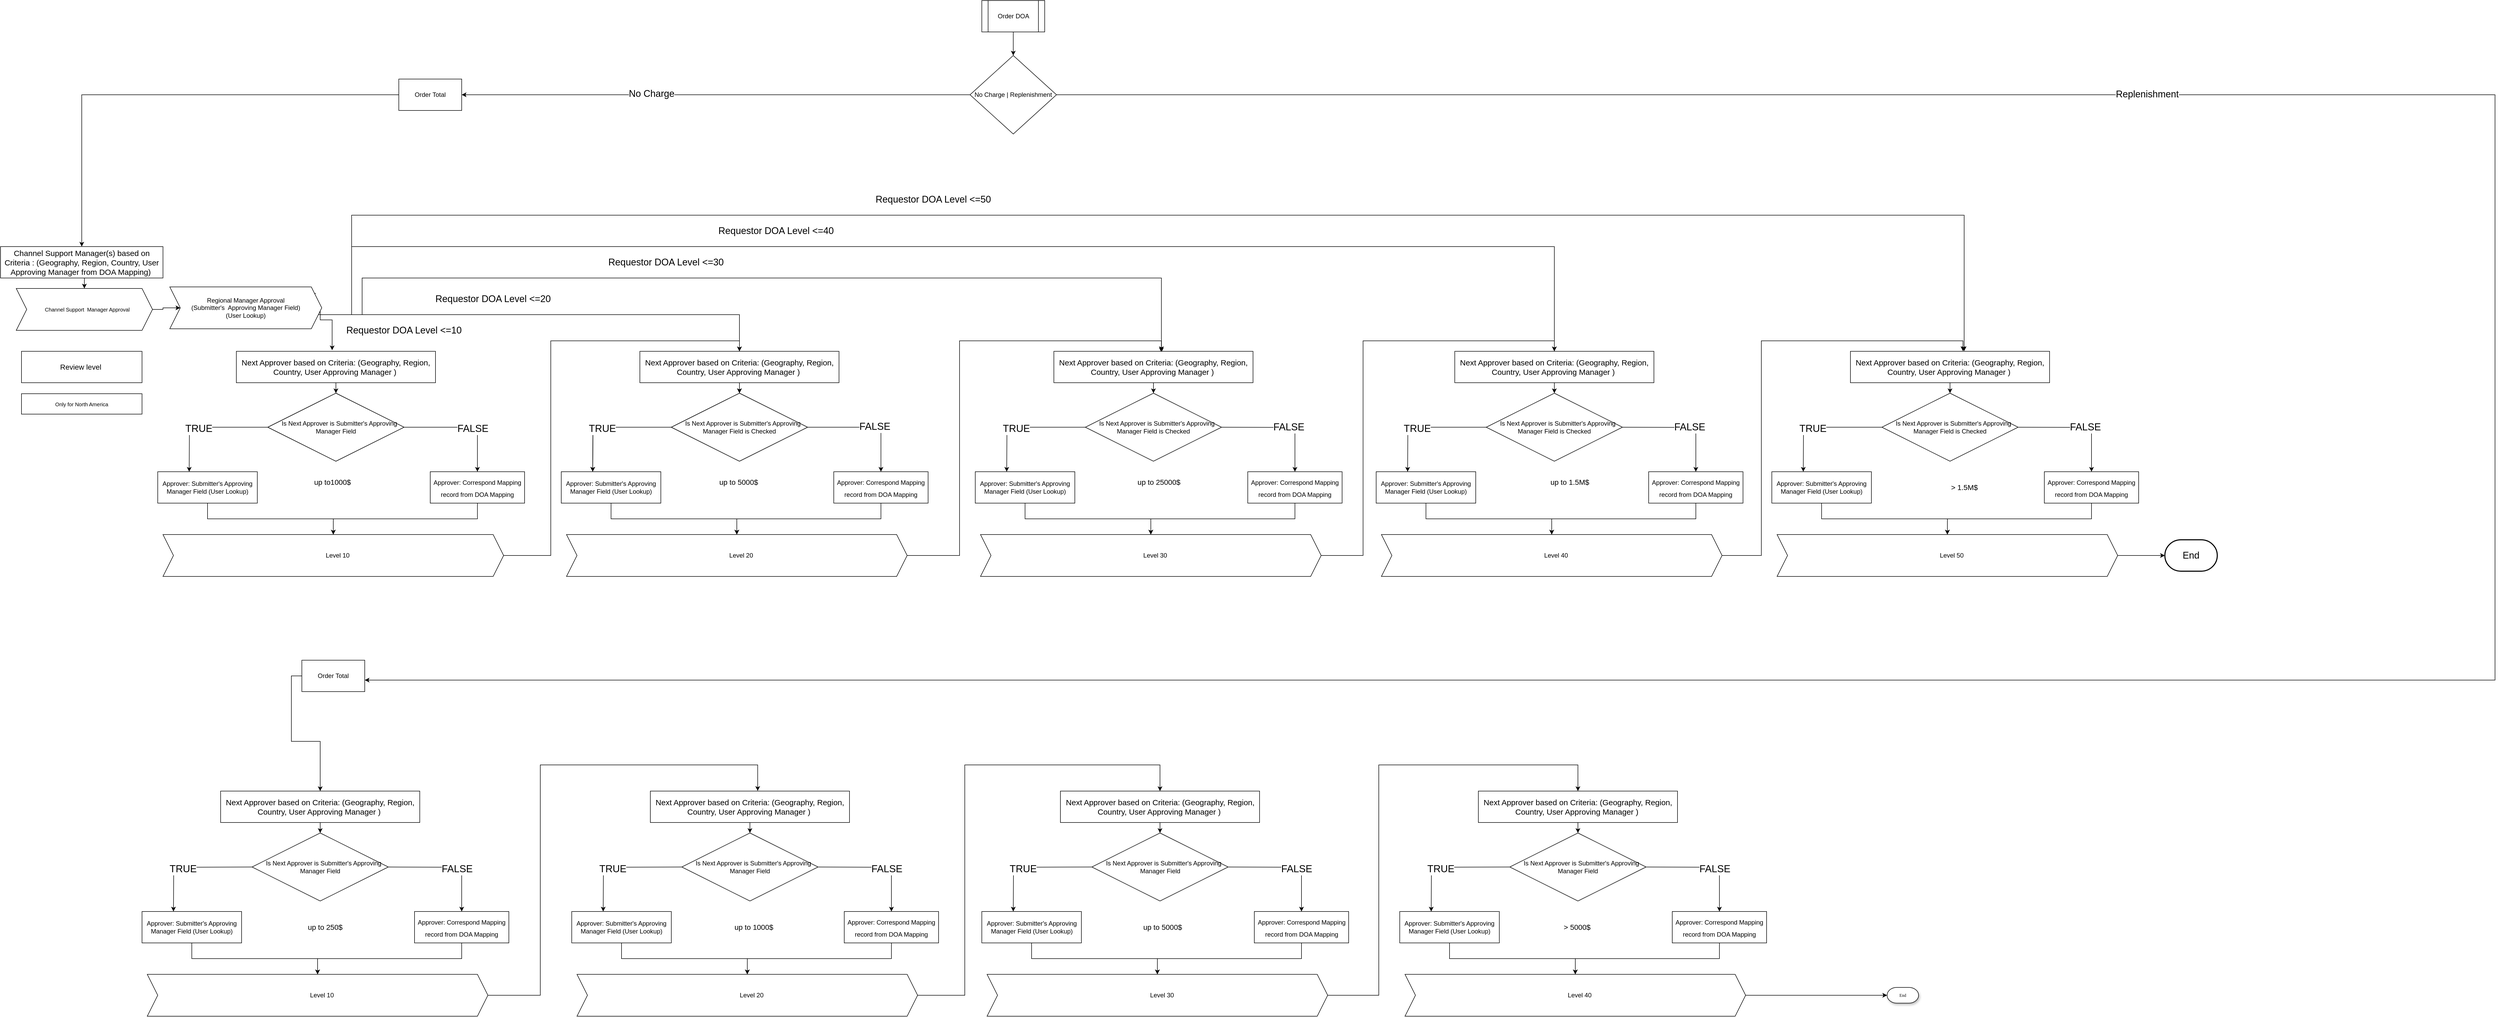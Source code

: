 <mxfile version="14.4.9" type="github">
  <diagram id="ka9bZa-nr0W5A1v1ReRK" name="Page-1">
    <mxGraphModel dx="3373" dy="2008" grid="1" gridSize="10" guides="1" tooltips="1" connect="1" arrows="1" fold="1" page="1" pageScale="1" pageWidth="850" pageHeight="1100" math="0" shadow="0">
      <root>
        <mxCell id="0" />
        <mxCell id="1" parent="0" />
        <mxCell id="Bf0N0WOOEr7fCe_elxUy-45" style="edgeStyle=orthogonalEdgeStyle;rounded=0;orthogonalLoop=1;jettySize=auto;html=1;exitX=0.5;exitY=1;exitDx=0;exitDy=0;" edge="1" parent="1" source="Bf0N0WOOEr7fCe_elxUy-2" target="Bf0N0WOOEr7fCe_elxUy-9">
          <mxGeometry relative="1" as="geometry" />
        </mxCell>
        <mxCell id="Bf0N0WOOEr7fCe_elxUy-2" value="Order DOA" style="shape=process;whiteSpace=wrap;html=1;backgroundOutline=1;" vertex="1" parent="1">
          <mxGeometry x="172.5" y="-220" width="120" height="60" as="geometry" />
        </mxCell>
        <mxCell id="Bf0N0WOOEr7fCe_elxUy-39" style="edgeStyle=orthogonalEdgeStyle;rounded=0;orthogonalLoop=1;jettySize=auto;html=1;exitX=1;exitY=0.5;exitDx=0;exitDy=0;entryX=0;entryY=0.5;entryDx=0;entryDy=0;" edge="1" parent="1" target="Bf0N0WOOEr7fCe_elxUy-6">
          <mxGeometry relative="1" as="geometry">
            <mxPoint x="980" y="530.0" as="sourcePoint" />
          </mxGeometry>
        </mxCell>
        <mxCell id="Bf0N0WOOEr7fCe_elxUy-40" style="edgeStyle=orthogonalEdgeStyle;rounded=0;orthogonalLoop=1;jettySize=auto;html=1;exitX=1;exitY=0.5;exitDx=0;exitDy=0;entryX=0;entryY=0.5;entryDx=0;entryDy=0;" edge="1" parent="1" target="Bf0N0WOOEr7fCe_elxUy-7">
          <mxGeometry relative="1" as="geometry">
            <mxPoint x="1125" y="530.0" as="sourcePoint" />
          </mxGeometry>
        </mxCell>
        <mxCell id="Bf0N0WOOEr7fCe_elxUy-41" style="edgeStyle=orthogonalEdgeStyle;rounded=0;orthogonalLoop=1;jettySize=auto;html=1;exitX=1;exitY=0.5;exitDx=0;exitDy=0;entryX=0;entryY=0.5;entryDx=0;entryDy=0;" edge="1" parent="1" target="Bf0N0WOOEr7fCe_elxUy-8">
          <mxGeometry relative="1" as="geometry">
            <mxPoint x="1260" y="530.0" as="sourcePoint" />
          </mxGeometry>
        </mxCell>
        <mxCell id="Bf0N0WOOEr7fCe_elxUy-336" style="edgeStyle=orthogonalEdgeStyle;rounded=0;orthogonalLoop=1;jettySize=auto;html=1;exitX=0;exitY=0.5;exitDx=0;exitDy=0;entryX=1;entryY=0.5;entryDx=0;entryDy=0;fontSize=18;" edge="1" parent="1" source="Bf0N0WOOEr7fCe_elxUy-9" target="Bf0N0WOOEr7fCe_elxUy-11">
          <mxGeometry relative="1" as="geometry" />
        </mxCell>
        <mxCell id="Bf0N0WOOEr7fCe_elxUy-337" value="No Charge" style="edgeLabel;html=1;align=center;verticalAlign=middle;resizable=0;points=[];fontSize=18;" vertex="1" connectable="0" parent="Bf0N0WOOEr7fCe_elxUy-336">
          <mxGeometry x="0.257" y="-2" relative="1" as="geometry">
            <mxPoint x="1" as="offset" />
          </mxGeometry>
        </mxCell>
        <mxCell id="Bf0N0WOOEr7fCe_elxUy-9" value="No Charge | Replenishment" style="rhombus;whiteSpace=wrap;html=1;" vertex="1" parent="1">
          <mxGeometry x="150" y="-115" width="165" height="150" as="geometry" />
        </mxCell>
        <mxCell id="Bf0N0WOOEr7fCe_elxUy-245" style="edgeStyle=orthogonalEdgeStyle;rounded=0;orthogonalLoop=1;jettySize=auto;html=1;exitX=0;exitY=0.5;exitDx=0;exitDy=0;" edge="1" parent="1" source="Bf0N0WOOEr7fCe_elxUy-11" target="Bf0N0WOOEr7fCe_elxUy-244">
          <mxGeometry relative="1" as="geometry" />
        </mxCell>
        <mxCell id="Bf0N0WOOEr7fCe_elxUy-11" value="Order Total" style="rounded=0;whiteSpace=wrap;html=1;" vertex="1" parent="1">
          <mxGeometry x="-940" y="-70" width="120" height="60" as="geometry" />
        </mxCell>
        <mxCell id="Bf0N0WOOEr7fCe_elxUy-248" style="edgeStyle=orthogonalEdgeStyle;rounded=0;orthogonalLoop=1;jettySize=auto;html=1;exitX=1;exitY=0.5;exitDx=0;exitDy=0;entryX=0;entryY=0.5;entryDx=0;entryDy=0;" edge="1" parent="1" source="Bf0N0WOOEr7fCe_elxUy-14" target="Bf0N0WOOEr7fCe_elxUy-15">
          <mxGeometry relative="1" as="geometry">
            <mxPoint x="-1330" y="372" as="targetPoint" />
          </mxGeometry>
        </mxCell>
        <mxCell id="Bf0N0WOOEr7fCe_elxUy-14" value="&lt;font style=&quot;font-size: 10px&quot;&gt;&amp;nbsp; &amp;nbsp; Channel Support&amp;nbsp; Manager Approval&lt;/font&gt;" style="shape=step;perimeter=stepPerimeter;whiteSpace=wrap;html=1;fixedSize=1;rounded=0;sketch=0;" vertex="1" parent="1">
          <mxGeometry x="-1670" y="330" width="260" height="80" as="geometry" />
        </mxCell>
        <mxCell id="Bf0N0WOOEr7fCe_elxUy-250" style="edgeStyle=orthogonalEdgeStyle;rounded=0;orthogonalLoop=1;jettySize=auto;html=1;exitX=1;exitY=0.5;exitDx=0;exitDy=0;entryX=0.481;entryY=-0.035;entryDx=0;entryDy=0;entryPerimeter=0;" edge="1" parent="1" source="Bf0N0WOOEr7fCe_elxUy-15" target="Bf0N0WOOEr7fCe_elxUy-249">
          <mxGeometry relative="1" as="geometry">
            <Array as="points">
              <mxPoint x="-1090" y="390" />
              <mxPoint x="-1067" y="390" />
            </Array>
          </mxGeometry>
        </mxCell>
        <mxCell id="Bf0N0WOOEr7fCe_elxUy-327" style="edgeStyle=orthogonalEdgeStyle;rounded=0;orthogonalLoop=1;jettySize=auto;html=1;exitX=1;exitY=0.5;exitDx=0;exitDy=0;fontSize=18;" edge="1" parent="1" source="Bf0N0WOOEr7fCe_elxUy-15" target="Bf0N0WOOEr7fCe_elxUy-278">
          <mxGeometry relative="1" as="geometry">
            <Array as="points">
              <mxPoint x="-1090" y="380" />
              <mxPoint x="-290" y="380" />
            </Array>
          </mxGeometry>
        </mxCell>
        <mxCell id="Bf0N0WOOEr7fCe_elxUy-329" style="edgeStyle=orthogonalEdgeStyle;rounded=0;orthogonalLoop=1;jettySize=auto;html=1;exitX=1;exitY=0.5;exitDx=0;exitDy=0;entryX=0.54;entryY=0.033;entryDx=0;entryDy=0;entryPerimeter=0;fontSize=18;" edge="1" parent="1" source="Bf0N0WOOEr7fCe_elxUy-15" target="Bf0N0WOOEr7fCe_elxUy-289">
          <mxGeometry relative="1" as="geometry">
            <Array as="points">
              <mxPoint x="-1090" y="380" />
              <mxPoint x="-1010" y="380" />
              <mxPoint x="-1010" y="310" />
              <mxPoint x="515" y="310" />
            </Array>
          </mxGeometry>
        </mxCell>
        <mxCell id="Bf0N0WOOEr7fCe_elxUy-331" style="edgeStyle=orthogonalEdgeStyle;rounded=0;orthogonalLoop=1;jettySize=auto;html=1;exitX=1;exitY=0.5;exitDx=0;exitDy=0;entryX=0.5;entryY=0;entryDx=0;entryDy=0;fontSize=18;" edge="1" parent="1" source="Bf0N0WOOEr7fCe_elxUy-15" target="Bf0N0WOOEr7fCe_elxUy-301">
          <mxGeometry relative="1" as="geometry">
            <Array as="points">
              <mxPoint x="-1090" y="380" />
              <mxPoint x="-1030" y="380" />
              <mxPoint x="-1030" y="250" />
              <mxPoint x="1265" y="250" />
            </Array>
          </mxGeometry>
        </mxCell>
        <mxCell id="Bf0N0WOOEr7fCe_elxUy-334" style="edgeStyle=orthogonalEdgeStyle;rounded=0;orthogonalLoop=1;jettySize=auto;html=1;exitX=0.961;exitY=0.157;exitDx=0;exitDy=0;entryX=0.571;entryY=-0.006;entryDx=0;entryDy=0;entryPerimeter=0;fontSize=18;exitPerimeter=0;" edge="1" parent="1" source="Bf0N0WOOEr7fCe_elxUy-15" target="Bf0N0WOOEr7fCe_elxUy-312">
          <mxGeometry relative="1" as="geometry">
            <Array as="points">
              <mxPoint x="-1101" y="380" />
              <mxPoint x="-1030" y="380" />
              <mxPoint x="-1030" y="190" />
              <mxPoint x="2047" y="190" />
            </Array>
          </mxGeometry>
        </mxCell>
        <mxCell id="Bf0N0WOOEr7fCe_elxUy-15" value="Regional Manager Approval&lt;br&gt;(Submitter&#39;s&amp;nbsp; Approving Manager Field)&lt;br&gt;(User Lookup)" style="shape=step;perimeter=stepPerimeter;whiteSpace=wrap;html=1;fixedSize=1;rounded=0;sketch=0;" vertex="1" parent="1">
          <mxGeometry x="-1377" y="327" width="290" height="80" as="geometry" />
        </mxCell>
        <mxCell id="Bf0N0WOOEr7fCe_elxUy-277" style="edgeStyle=orthogonalEdgeStyle;rounded=0;orthogonalLoop=1;jettySize=auto;html=1;exitX=1;exitY=0.5;exitDx=0;exitDy=0;entryX=0.5;entryY=0;entryDx=0;entryDy=0;fontSize=19;" edge="1" parent="1" source="Bf0N0WOOEr7fCe_elxUy-16" target="Bf0N0WOOEr7fCe_elxUy-267">
          <mxGeometry relative="1" as="geometry">
            <Array as="points">
              <mxPoint x="-650" y="840" />
              <mxPoint x="-650" y="430" />
              <mxPoint x="-290" y="430" />
            </Array>
          </mxGeometry>
        </mxCell>
        <mxCell id="Bf0N0WOOEr7fCe_elxUy-16" value="&amp;nbsp; &amp;nbsp; &amp;nbsp;Level 10" style="shape=step;perimeter=stepPerimeter;whiteSpace=wrap;html=1;fixedSize=1;rounded=0;sketch=0;" vertex="1" parent="1">
          <mxGeometry x="-1390" y="800" width="650" height="80" as="geometry" />
        </mxCell>
        <mxCell id="Bf0N0WOOEr7fCe_elxUy-20" value="&lt;font style=&quot;font-size: 14px&quot;&gt;Review level&amp;nbsp;&lt;/font&gt;" style="whiteSpace=wrap;html=1;align=center;verticalAlign=middle;treeFolding=1;treeMoving=1;newEdgeStyle={&quot;edgeStyle&quot;:&quot;elbowEdgeStyle&quot;,&quot;startArrow&quot;:&quot;none&quot;,&quot;endArrow&quot;:&quot;none&quot;};rounded=0;sketch=0;" vertex="1" parent="1">
          <mxGeometry x="-1660" y="450" width="230" height="60" as="geometry" />
        </mxCell>
        <mxCell id="Bf0N0WOOEr7fCe_elxUy-48" value="&lt;font style=&quot;font-size: 14px&quot;&gt;up to1000$&amp;nbsp;&lt;/font&gt;" style="text;html=1;strokeColor=none;fillColor=none;align=center;verticalAlign=middle;whiteSpace=wrap;rounded=0;" vertex="1" parent="1">
          <mxGeometry x="-1226.25" y="690" width="322.5" height="20" as="geometry" />
        </mxCell>
        <mxCell id="Bf0N0WOOEr7fCe_elxUy-163" value="&lt;font size=&quot;1&quot;&gt;Only for North America&lt;/font&gt;" style="whiteSpace=wrap;html=1;align=center;verticalAlign=middle;treeFolding=1;treeMoving=1;newEdgeStyle={&quot;edgeStyle&quot;:&quot;elbowEdgeStyle&quot;,&quot;startArrow&quot;:&quot;none&quot;,&quot;endArrow&quot;:&quot;none&quot;};rounded=0;sketch=0;" vertex="1" parent="1">
          <mxGeometry x="-1660" y="531" width="230" height="39" as="geometry" />
        </mxCell>
        <mxCell id="Bf0N0WOOEr7fCe_elxUy-233" value="End" style="strokeWidth=1;html=1;shape=mxgraph.flowchart.terminator;whiteSpace=wrap;rounded=0;shadow=1;labelBackgroundColor=none;fontFamily=Verdana;fontSize=8;align=center;" vertex="1" parent="1">
          <mxGeometry x="1900.0" y="1665" width="60" height="30" as="geometry" />
        </mxCell>
        <mxCell id="Bf0N0WOOEr7fCe_elxUy-246" style="edgeStyle=orthogonalEdgeStyle;rounded=0;orthogonalLoop=1;jettySize=auto;html=1;exitX=0.5;exitY=1;exitDx=0;exitDy=0;entryX=0.5;entryY=0;entryDx=0;entryDy=0;" edge="1" parent="1" source="Bf0N0WOOEr7fCe_elxUy-244" target="Bf0N0WOOEr7fCe_elxUy-14">
          <mxGeometry relative="1" as="geometry" />
        </mxCell>
        <mxCell id="Bf0N0WOOEr7fCe_elxUy-244" value="&lt;font style=&quot;font-size: 15px&quot;&gt;Channel Support Manager(s) based on Criteria : (Geography, Region, Country, User Approving Manager from DOA Mapping)&amp;nbsp;&lt;/font&gt;" style="whiteSpace=wrap;html=1;align=center;verticalAlign=middle;treeFolding=1;treeMoving=1;newEdgeStyle={&quot;edgeStyle&quot;:&quot;elbowEdgeStyle&quot;,&quot;startArrow&quot;:&quot;none&quot;,&quot;endArrow&quot;:&quot;none&quot;};rounded=0;sketch=0;" vertex="1" parent="1">
          <mxGeometry x="-1700" y="250" width="310" height="60" as="geometry" />
        </mxCell>
        <mxCell id="Bf0N0WOOEr7fCe_elxUy-252" style="edgeStyle=orthogonalEdgeStyle;rounded=0;orthogonalLoop=1;jettySize=auto;html=1;exitX=0.5;exitY=1;exitDx=0;exitDy=0;" edge="1" parent="1" source="Bf0N0WOOEr7fCe_elxUy-249" target="Bf0N0WOOEr7fCe_elxUy-251">
          <mxGeometry relative="1" as="geometry" />
        </mxCell>
        <mxCell id="Bf0N0WOOEr7fCe_elxUy-249" value="&lt;font style=&quot;font-size: 15px&quot;&gt;Next Approver based on Criteria: (Geography, Region, Country, User Approving Manager )&amp;nbsp;&lt;/font&gt;" style="whiteSpace=wrap;html=1;align=center;verticalAlign=middle;treeFolding=1;treeMoving=1;newEdgeStyle={&quot;edgeStyle&quot;:&quot;elbowEdgeStyle&quot;,&quot;startArrow&quot;:&quot;none&quot;,&quot;endArrow&quot;:&quot;none&quot;};rounded=0;sketch=0;" vertex="1" parent="1">
          <mxGeometry x="-1250" y="450" width="380" height="60" as="geometry" />
        </mxCell>
        <mxCell id="Bf0N0WOOEr7fCe_elxUy-258" style="edgeStyle=orthogonalEdgeStyle;rounded=0;orthogonalLoop=1;jettySize=auto;html=1;exitX=0;exitY=0.5;exitDx=0;exitDy=0;" edge="1" parent="1" source="Bf0N0WOOEr7fCe_elxUy-251">
          <mxGeometry relative="1" as="geometry">
            <mxPoint x="-1340" y="680.0" as="targetPoint" />
          </mxGeometry>
        </mxCell>
        <mxCell id="Bf0N0WOOEr7fCe_elxUy-260" value="TRUE" style="edgeLabel;html=1;align=center;verticalAlign=middle;resizable=0;points=[];fontSize=19;" vertex="1" connectable="0" parent="Bf0N0WOOEr7fCe_elxUy-258">
          <mxGeometry x="0.137" y="3" relative="1" as="geometry">
            <mxPoint x="1" as="offset" />
          </mxGeometry>
        </mxCell>
        <mxCell id="Bf0N0WOOEr7fCe_elxUy-261" style="edgeStyle=orthogonalEdgeStyle;rounded=0;orthogonalLoop=1;jettySize=auto;html=1;exitX=1;exitY=0.5;exitDx=0;exitDy=0;fontSize=19;entryX=0.5;entryY=0;entryDx=0;entryDy=0;" edge="1" parent="1" source="Bf0N0WOOEr7fCe_elxUy-251" target="Bf0N0WOOEr7fCe_elxUy-262">
          <mxGeometry relative="1" as="geometry">
            <mxPoint x="-760" y="670" as="targetPoint" />
          </mxGeometry>
        </mxCell>
        <mxCell id="Bf0N0WOOEr7fCe_elxUy-276" value="FALSE" style="edgeLabel;html=1;align=center;verticalAlign=middle;resizable=0;points=[];fontSize=19;" vertex="1" connectable="0" parent="Bf0N0WOOEr7fCe_elxUy-261">
          <mxGeometry x="0.155" y="-3" relative="1" as="geometry">
            <mxPoint x="1" as="offset" />
          </mxGeometry>
        </mxCell>
        <mxCell id="Bf0N0WOOEr7fCe_elxUy-251" value="&amp;nbsp; &amp;nbsp; Is Next Approver is Submitter&#39;s Approving Manager Field" style="rhombus;whiteSpace=wrap;html=1;" vertex="1" parent="1">
          <mxGeometry x="-1190" y="530" width="260" height="130" as="geometry" />
        </mxCell>
        <mxCell id="Bf0N0WOOEr7fCe_elxUy-263" style="edgeStyle=orthogonalEdgeStyle;rounded=0;orthogonalLoop=1;jettySize=auto;html=1;exitX=0.5;exitY=1;exitDx=0;exitDy=0;fontSize=19;" edge="1" parent="1" source="Bf0N0WOOEr7fCe_elxUy-259" target="Bf0N0WOOEr7fCe_elxUy-16">
          <mxGeometry relative="1" as="geometry" />
        </mxCell>
        <mxCell id="Bf0N0WOOEr7fCe_elxUy-259" value="Approver: Submitter&#39;s Approving Manager Field (User Lookup)" style="rounded=0;whiteSpace=wrap;html=1;" vertex="1" parent="1">
          <mxGeometry x="-1400" y="680" width="190" height="60" as="geometry" />
        </mxCell>
        <mxCell id="Bf0N0WOOEr7fCe_elxUy-264" style="edgeStyle=orthogonalEdgeStyle;rounded=0;orthogonalLoop=1;jettySize=auto;html=1;exitX=0.5;exitY=1;exitDx=0;exitDy=0;entryX=0.5;entryY=0;entryDx=0;entryDy=0;fontSize=19;" edge="1" parent="1" source="Bf0N0WOOEr7fCe_elxUy-262" target="Bf0N0WOOEr7fCe_elxUy-16">
          <mxGeometry relative="1" as="geometry" />
        </mxCell>
        <mxCell id="Bf0N0WOOEr7fCe_elxUy-262" value="&lt;font style=&quot;font-size: 12px&quot;&gt;Approver: Correspond Mapping record from DOA Mapping&lt;/font&gt;" style="rounded=0;whiteSpace=wrap;html=1;fontSize=19;" vertex="1" parent="1">
          <mxGeometry x="-880" y="680" width="180" height="60" as="geometry" />
        </mxCell>
        <mxCell id="Bf0N0WOOEr7fCe_elxUy-295" style="edgeStyle=orthogonalEdgeStyle;rounded=0;orthogonalLoop=1;jettySize=auto;html=1;exitX=1;exitY=0.5;exitDx=0;exitDy=0;entryX=0.54;entryY=-0.006;entryDx=0;entryDy=0;entryPerimeter=0;fontSize=19;" edge="1" parent="1" source="Bf0N0WOOEr7fCe_elxUy-265" target="Bf0N0WOOEr7fCe_elxUy-289">
          <mxGeometry relative="1" as="geometry">
            <Array as="points">
              <mxPoint x="130" y="840" />
              <mxPoint x="130" y="430" />
              <mxPoint x="515" y="430" />
            </Array>
          </mxGeometry>
        </mxCell>
        <mxCell id="Bf0N0WOOEr7fCe_elxUy-265" value="&amp;nbsp; &amp;nbsp; &amp;nbsp;Level 20" style="shape=step;perimeter=stepPerimeter;whiteSpace=wrap;html=1;fixedSize=1;rounded=0;sketch=0;" vertex="1" parent="1">
          <mxGeometry x="-620" y="800" width="650" height="80" as="geometry" />
        </mxCell>
        <mxCell id="Bf0N0WOOEr7fCe_elxUy-266" style="edgeStyle=orthogonalEdgeStyle;rounded=0;orthogonalLoop=1;jettySize=auto;html=1;exitX=0.5;exitY=1;exitDx=0;exitDy=0;" edge="1" parent="1" source="Bf0N0WOOEr7fCe_elxUy-267" target="Bf0N0WOOEr7fCe_elxUy-271">
          <mxGeometry relative="1" as="geometry" />
        </mxCell>
        <mxCell id="Bf0N0WOOEr7fCe_elxUy-267" value="&lt;font style=&quot;font-size: 15px&quot;&gt;Next Approver based on Criteria: (Geography, Region, Country, User Approving Manager )&amp;nbsp;&lt;/font&gt;" style="whiteSpace=wrap;html=1;align=center;verticalAlign=middle;treeFolding=1;treeMoving=1;newEdgeStyle={&quot;edgeStyle&quot;:&quot;elbowEdgeStyle&quot;,&quot;startArrow&quot;:&quot;none&quot;,&quot;endArrow&quot;:&quot;none&quot;};rounded=0;sketch=0;" vertex="1" parent="1">
          <mxGeometry x="-480" y="450" width="380" height="60" as="geometry" />
        </mxCell>
        <mxCell id="Bf0N0WOOEr7fCe_elxUy-268" style="edgeStyle=orthogonalEdgeStyle;rounded=0;orthogonalLoop=1;jettySize=auto;html=1;exitX=0;exitY=0.5;exitDx=0;exitDy=0;" edge="1" parent="1" source="Bf0N0WOOEr7fCe_elxUy-271">
          <mxGeometry relative="1" as="geometry">
            <mxPoint x="-570" y="680.0" as="targetPoint" />
          </mxGeometry>
        </mxCell>
        <mxCell id="Bf0N0WOOEr7fCe_elxUy-269" value="TRUE" style="edgeLabel;html=1;align=center;verticalAlign=middle;resizable=0;points=[];fontSize=19;" vertex="1" connectable="0" parent="Bf0N0WOOEr7fCe_elxUy-268">
          <mxGeometry x="0.137" y="3" relative="1" as="geometry">
            <mxPoint x="1" as="offset" />
          </mxGeometry>
        </mxCell>
        <mxCell id="Bf0N0WOOEr7fCe_elxUy-270" style="edgeStyle=orthogonalEdgeStyle;rounded=0;orthogonalLoop=1;jettySize=auto;html=1;exitX=1;exitY=0.5;exitDx=0;exitDy=0;fontSize=19;entryX=0.5;entryY=0;entryDx=0;entryDy=0;" edge="1" parent="1" source="Bf0N0WOOEr7fCe_elxUy-271" target="Bf0N0WOOEr7fCe_elxUy-274">
          <mxGeometry relative="1" as="geometry">
            <mxPoint x="10" y="670" as="targetPoint" />
          </mxGeometry>
        </mxCell>
        <mxCell id="Bf0N0WOOEr7fCe_elxUy-275" value="FALSE" style="edgeLabel;html=1;align=center;verticalAlign=middle;resizable=0;points=[];fontSize=19;" vertex="1" connectable="0" parent="Bf0N0WOOEr7fCe_elxUy-270">
          <mxGeometry x="0.139" y="1" relative="1" as="geometry">
            <mxPoint as="offset" />
          </mxGeometry>
        </mxCell>
        <mxCell id="Bf0N0WOOEr7fCe_elxUy-271" value="&amp;nbsp; &amp;nbsp; Is Next Approver is Submitter&#39;s Approving Manager Field is Checked" style="rhombus;whiteSpace=wrap;html=1;" vertex="1" parent="1">
          <mxGeometry x="-420" y="530" width="260" height="130" as="geometry" />
        </mxCell>
        <mxCell id="Bf0N0WOOEr7fCe_elxUy-272" value="Approver: Submitter&#39;s Approving Manager Field (User Lookup)" style="rounded=0;whiteSpace=wrap;html=1;" vertex="1" parent="1">
          <mxGeometry x="-630" y="680" width="190" height="60" as="geometry" />
        </mxCell>
        <mxCell id="Bf0N0WOOEr7fCe_elxUy-273" style="edgeStyle=orthogonalEdgeStyle;rounded=0;orthogonalLoop=1;jettySize=auto;html=1;exitX=0.5;exitY=1;exitDx=0;exitDy=0;entryX=0.5;entryY=0;entryDx=0;entryDy=0;fontSize=19;" edge="1" parent="1" source="Bf0N0WOOEr7fCe_elxUy-274" target="Bf0N0WOOEr7fCe_elxUy-265">
          <mxGeometry relative="1" as="geometry" />
        </mxCell>
        <mxCell id="Bf0N0WOOEr7fCe_elxUy-274" value="&lt;font style=&quot;font-size: 12px&quot;&gt;Approver: Correspond Mapping record from DOA Mapping&lt;/font&gt;" style="rounded=0;whiteSpace=wrap;html=1;fontSize=19;" vertex="1" parent="1">
          <mxGeometry x="-110" y="680" width="180" height="60" as="geometry" />
        </mxCell>
        <mxCell id="Bf0N0WOOEr7fCe_elxUy-278" value="&lt;font style=&quot;font-size: 15px&quot;&gt;Next Approver based on Criteria: (Geography, Region, Country, User Approving Manager )&amp;nbsp;&lt;/font&gt;" style="whiteSpace=wrap;html=1;align=center;verticalAlign=middle;treeFolding=1;treeMoving=1;newEdgeStyle={&quot;edgeStyle&quot;:&quot;elbowEdgeStyle&quot;,&quot;startArrow&quot;:&quot;none&quot;,&quot;endArrow&quot;:&quot;none&quot;};rounded=0;sketch=0;" vertex="1" parent="1">
          <mxGeometry x="-480" y="450" width="380" height="60" as="geometry" />
        </mxCell>
        <mxCell id="Bf0N0WOOEr7fCe_elxUy-279" style="edgeStyle=orthogonalEdgeStyle;rounded=0;orthogonalLoop=1;jettySize=auto;html=1;exitX=0.5;exitY=1;exitDx=0;exitDy=0;" edge="1" source="Bf0N0WOOEr7fCe_elxUy-278" target="Bf0N0WOOEr7fCe_elxUy-280" parent="1">
          <mxGeometry relative="1" as="geometry" />
        </mxCell>
        <mxCell id="Bf0N0WOOEr7fCe_elxUy-280" value="&amp;nbsp; &amp;nbsp; Is Next Approver is Submitter&#39;s Approving Manager Field is Checked" style="rhombus;whiteSpace=wrap;html=1;" vertex="1" parent="1">
          <mxGeometry x="-420" y="530" width="260" height="130" as="geometry" />
        </mxCell>
        <mxCell id="Bf0N0WOOEr7fCe_elxUy-281" style="edgeStyle=orthogonalEdgeStyle;rounded=0;orthogonalLoop=1;jettySize=auto;html=1;exitX=0;exitY=0.5;exitDx=0;exitDy=0;" edge="1" source="Bf0N0WOOEr7fCe_elxUy-280" parent="1">
          <mxGeometry relative="1" as="geometry">
            <mxPoint x="-570.0" y="680.0" as="targetPoint" />
          </mxGeometry>
        </mxCell>
        <mxCell id="Bf0N0WOOEr7fCe_elxUy-282" value="TRUE" style="edgeLabel;html=1;align=center;verticalAlign=middle;resizable=0;points=[];fontSize=19;" vertex="1" connectable="0" parent="Bf0N0WOOEr7fCe_elxUy-281">
          <mxGeometry x="0.137" y="3" relative="1" as="geometry">
            <mxPoint x="1" as="offset" />
          </mxGeometry>
        </mxCell>
        <mxCell id="Bf0N0WOOEr7fCe_elxUy-324" style="edgeStyle=orthogonalEdgeStyle;rounded=0;orthogonalLoop=1;jettySize=auto;html=1;exitX=0.5;exitY=1;exitDx=0;exitDy=0;entryX=0.5;entryY=0;entryDx=0;entryDy=0;fontSize=18;" edge="1" parent="1" source="Bf0N0WOOEr7fCe_elxUy-283" target="Bf0N0WOOEr7fCe_elxUy-265">
          <mxGeometry relative="1" as="geometry" />
        </mxCell>
        <mxCell id="Bf0N0WOOEr7fCe_elxUy-283" value="Approver: Submitter&#39;s Approving Manager Field (User Lookup)" style="rounded=0;whiteSpace=wrap;html=1;" vertex="1" parent="1">
          <mxGeometry x="-630" y="680" width="190" height="60" as="geometry" />
        </mxCell>
        <mxCell id="Bf0N0WOOEr7fCe_elxUy-306" style="edgeStyle=orthogonalEdgeStyle;rounded=0;orthogonalLoop=1;jettySize=auto;html=1;exitX=1;exitY=0.5;exitDx=0;exitDy=0;entryX=0.5;entryY=0;entryDx=0;entryDy=0;fontSize=19;" edge="1" parent="1" source="Bf0N0WOOEr7fCe_elxUy-284" target="Bf0N0WOOEr7fCe_elxUy-301">
          <mxGeometry relative="1" as="geometry">
            <Array as="points">
              <mxPoint x="900" y="840" />
              <mxPoint x="900" y="430" />
              <mxPoint x="1265" y="430" />
            </Array>
          </mxGeometry>
        </mxCell>
        <mxCell id="Bf0N0WOOEr7fCe_elxUy-284" value="&amp;nbsp; &amp;nbsp; &amp;nbsp;Level 30" style="shape=step;perimeter=stepPerimeter;whiteSpace=wrap;html=1;fixedSize=1;rounded=0;sketch=0;" vertex="1" parent="1">
          <mxGeometry x="170" y="800" width="650" height="80" as="geometry" />
        </mxCell>
        <mxCell id="Bf0N0WOOEr7fCe_elxUy-285" style="edgeStyle=orthogonalEdgeStyle;rounded=0;orthogonalLoop=1;jettySize=auto;html=1;exitX=1;exitY=0.5;exitDx=0;exitDy=0;fontSize=19;entryX=0.5;entryY=0;entryDx=0;entryDy=0;" edge="1" parent="1" target="Bf0N0WOOEr7fCe_elxUy-288">
          <mxGeometry relative="1" as="geometry">
            <mxPoint x="800" y="670" as="targetPoint" />
            <mxPoint x="630.0" y="595.0" as="sourcePoint" />
          </mxGeometry>
        </mxCell>
        <mxCell id="Bf0N0WOOEr7fCe_elxUy-286" value="FALSE" style="edgeLabel;html=1;align=center;verticalAlign=middle;resizable=0;points=[];fontSize=19;" vertex="1" connectable="0" parent="Bf0N0WOOEr7fCe_elxUy-285">
          <mxGeometry x="0.139" y="1" relative="1" as="geometry">
            <mxPoint as="offset" />
          </mxGeometry>
        </mxCell>
        <mxCell id="Bf0N0WOOEr7fCe_elxUy-287" style="edgeStyle=orthogonalEdgeStyle;rounded=0;orthogonalLoop=1;jettySize=auto;html=1;exitX=0.5;exitY=1;exitDx=0;exitDy=0;entryX=0.5;entryY=0;entryDx=0;entryDy=0;fontSize=19;" edge="1" parent="1" source="Bf0N0WOOEr7fCe_elxUy-288" target="Bf0N0WOOEr7fCe_elxUy-284">
          <mxGeometry relative="1" as="geometry" />
        </mxCell>
        <mxCell id="Bf0N0WOOEr7fCe_elxUy-288" value="&lt;font style=&quot;font-size: 12px&quot;&gt;Approver: Correspond Mapping record from DOA Mapping&lt;/font&gt;" style="rounded=0;whiteSpace=wrap;html=1;fontSize=19;" vertex="1" parent="1">
          <mxGeometry x="680" y="680" width="180" height="60" as="geometry" />
        </mxCell>
        <mxCell id="Bf0N0WOOEr7fCe_elxUy-289" value="&lt;font style=&quot;font-size: 15px&quot;&gt;Next Approver based on Criteria: (Geography, Region, Country, User Approving Manager )&amp;nbsp;&lt;/font&gt;" style="whiteSpace=wrap;html=1;align=center;verticalAlign=middle;treeFolding=1;treeMoving=1;newEdgeStyle={&quot;edgeStyle&quot;:&quot;elbowEdgeStyle&quot;,&quot;startArrow&quot;:&quot;none&quot;,&quot;endArrow&quot;:&quot;none&quot;};rounded=0;sketch=0;" vertex="1" parent="1">
          <mxGeometry x="310" y="450" width="380" height="60" as="geometry" />
        </mxCell>
        <mxCell id="Bf0N0WOOEr7fCe_elxUy-290" style="edgeStyle=orthogonalEdgeStyle;rounded=0;orthogonalLoop=1;jettySize=auto;html=1;exitX=0.5;exitY=1;exitDx=0;exitDy=0;" edge="1" parent="1" source="Bf0N0WOOEr7fCe_elxUy-289" target="Bf0N0WOOEr7fCe_elxUy-291">
          <mxGeometry relative="1" as="geometry" />
        </mxCell>
        <mxCell id="Bf0N0WOOEr7fCe_elxUy-291" value="&amp;nbsp; &amp;nbsp; Is Next Approver is Submitter&#39;s Approving Manager Field is Checked" style="rhombus;whiteSpace=wrap;html=1;" vertex="1" parent="1">
          <mxGeometry x="370" y="530" width="260" height="130" as="geometry" />
        </mxCell>
        <mxCell id="Bf0N0WOOEr7fCe_elxUy-292" style="edgeStyle=orthogonalEdgeStyle;rounded=0;orthogonalLoop=1;jettySize=auto;html=1;exitX=0;exitY=0.5;exitDx=0;exitDy=0;" edge="1" parent="1" source="Bf0N0WOOEr7fCe_elxUy-291">
          <mxGeometry relative="1" as="geometry">
            <mxPoint x="220.0" y="680.0" as="targetPoint" />
          </mxGeometry>
        </mxCell>
        <mxCell id="Bf0N0WOOEr7fCe_elxUy-293" value="TRUE" style="edgeLabel;html=1;align=center;verticalAlign=middle;resizable=0;points=[];fontSize=19;" vertex="1" connectable="0" parent="Bf0N0WOOEr7fCe_elxUy-292">
          <mxGeometry x="0.137" y="3" relative="1" as="geometry">
            <mxPoint x="1" as="offset" />
          </mxGeometry>
        </mxCell>
        <mxCell id="Bf0N0WOOEr7fCe_elxUy-323" style="edgeStyle=orthogonalEdgeStyle;rounded=0;orthogonalLoop=1;jettySize=auto;html=1;exitX=0.5;exitY=1;exitDx=0;exitDy=0;entryX=0.5;entryY=0;entryDx=0;entryDy=0;fontSize=18;" edge="1" parent="1" source="Bf0N0WOOEr7fCe_elxUy-294" target="Bf0N0WOOEr7fCe_elxUy-284">
          <mxGeometry relative="1" as="geometry" />
        </mxCell>
        <mxCell id="Bf0N0WOOEr7fCe_elxUy-294" value="Approver: Submitter&#39;s Approving Manager Field (User Lookup)" style="rounded=0;whiteSpace=wrap;html=1;" vertex="1" parent="1">
          <mxGeometry x="160" y="680" width="190" height="60" as="geometry" />
        </mxCell>
        <mxCell id="Bf0N0WOOEr7fCe_elxUy-317" style="edgeStyle=orthogonalEdgeStyle;rounded=0;orthogonalLoop=1;jettySize=auto;html=1;exitX=1;exitY=0.5;exitDx=0;exitDy=0;entryX=0.565;entryY=-0.006;entryDx=0;entryDy=0;entryPerimeter=0;fontSize=19;" edge="1" parent="1" source="Bf0N0WOOEr7fCe_elxUy-296" target="Bf0N0WOOEr7fCe_elxUy-312">
          <mxGeometry relative="1" as="geometry">
            <Array as="points">
              <mxPoint x="1660" y="840" />
              <mxPoint x="1660" y="430" />
              <mxPoint x="2045" y="430" />
            </Array>
          </mxGeometry>
        </mxCell>
        <mxCell id="Bf0N0WOOEr7fCe_elxUy-296" value="&amp;nbsp; &amp;nbsp; &amp;nbsp;Level 40" style="shape=step;perimeter=stepPerimeter;whiteSpace=wrap;html=1;fixedSize=1;rounded=0;sketch=0;" vertex="1" parent="1">
          <mxGeometry x="935" y="800" width="650" height="80" as="geometry" />
        </mxCell>
        <mxCell id="Bf0N0WOOEr7fCe_elxUy-297" style="edgeStyle=orthogonalEdgeStyle;rounded=0;orthogonalLoop=1;jettySize=auto;html=1;exitX=1;exitY=0.5;exitDx=0;exitDy=0;fontSize=19;entryX=0.5;entryY=0;entryDx=0;entryDy=0;" edge="1" parent="1" target="Bf0N0WOOEr7fCe_elxUy-300">
          <mxGeometry relative="1" as="geometry">
            <mxPoint x="1565" y="670" as="targetPoint" />
            <mxPoint x="1395" y="595.0" as="sourcePoint" />
          </mxGeometry>
        </mxCell>
        <mxCell id="Bf0N0WOOEr7fCe_elxUy-298" value="FALSE" style="edgeLabel;html=1;align=center;verticalAlign=middle;resizable=0;points=[];fontSize=19;" vertex="1" connectable="0" parent="Bf0N0WOOEr7fCe_elxUy-297">
          <mxGeometry x="0.139" y="1" relative="1" as="geometry">
            <mxPoint as="offset" />
          </mxGeometry>
        </mxCell>
        <mxCell id="Bf0N0WOOEr7fCe_elxUy-299" style="edgeStyle=orthogonalEdgeStyle;rounded=0;orthogonalLoop=1;jettySize=auto;html=1;exitX=0.5;exitY=1;exitDx=0;exitDy=0;entryX=0.5;entryY=0;entryDx=0;entryDy=0;fontSize=19;" edge="1" parent="1" source="Bf0N0WOOEr7fCe_elxUy-300" target="Bf0N0WOOEr7fCe_elxUy-296">
          <mxGeometry relative="1" as="geometry" />
        </mxCell>
        <mxCell id="Bf0N0WOOEr7fCe_elxUy-300" value="&lt;font style=&quot;font-size: 12px&quot;&gt;Approver: Correspond Mapping record from DOA Mapping&lt;/font&gt;" style="rounded=0;whiteSpace=wrap;html=1;fontSize=19;" vertex="1" parent="1">
          <mxGeometry x="1445" y="680" width="180" height="60" as="geometry" />
        </mxCell>
        <mxCell id="Bf0N0WOOEr7fCe_elxUy-319" style="edgeStyle=orthogonalEdgeStyle;rounded=0;orthogonalLoop=1;jettySize=auto;html=1;exitX=0.5;exitY=1;exitDx=0;exitDy=0;entryX=0.5;entryY=0;entryDx=0;entryDy=0;fontSize=18;" edge="1" parent="1" source="Bf0N0WOOEr7fCe_elxUy-301" target="Bf0N0WOOEr7fCe_elxUy-302">
          <mxGeometry relative="1" as="geometry" />
        </mxCell>
        <mxCell id="Bf0N0WOOEr7fCe_elxUy-301" value="&lt;font style=&quot;font-size: 15px&quot;&gt;Next Approver based on Criteria: (Geography, Region, Country, User Approving Manager )&amp;nbsp;&lt;/font&gt;" style="whiteSpace=wrap;html=1;align=center;verticalAlign=middle;treeFolding=1;treeMoving=1;newEdgeStyle={&quot;edgeStyle&quot;:&quot;elbowEdgeStyle&quot;,&quot;startArrow&quot;:&quot;none&quot;,&quot;endArrow&quot;:&quot;none&quot;};rounded=0;sketch=0;" vertex="1" parent="1">
          <mxGeometry x="1075" y="450" width="380" height="60" as="geometry" />
        </mxCell>
        <mxCell id="Bf0N0WOOEr7fCe_elxUy-302" value="&amp;nbsp; &amp;nbsp; Is Next Approver is Submitter&#39;s Approving Manager Field is Checked" style="rhombus;whiteSpace=wrap;html=1;" vertex="1" parent="1">
          <mxGeometry x="1135" y="530" width="260" height="130" as="geometry" />
        </mxCell>
        <mxCell id="Bf0N0WOOEr7fCe_elxUy-303" style="edgeStyle=orthogonalEdgeStyle;rounded=0;orthogonalLoop=1;jettySize=auto;html=1;exitX=0;exitY=0.5;exitDx=0;exitDy=0;" edge="1" parent="1" source="Bf0N0WOOEr7fCe_elxUy-302">
          <mxGeometry relative="1" as="geometry">
            <mxPoint x="985" y="680.0" as="targetPoint" />
          </mxGeometry>
        </mxCell>
        <mxCell id="Bf0N0WOOEr7fCe_elxUy-304" value="TRUE" style="edgeLabel;html=1;align=center;verticalAlign=middle;resizable=0;points=[];fontSize=19;" vertex="1" connectable="0" parent="Bf0N0WOOEr7fCe_elxUy-303">
          <mxGeometry x="0.137" y="3" relative="1" as="geometry">
            <mxPoint x="1" as="offset" />
          </mxGeometry>
        </mxCell>
        <mxCell id="Bf0N0WOOEr7fCe_elxUy-322" style="edgeStyle=orthogonalEdgeStyle;rounded=0;orthogonalLoop=1;jettySize=auto;html=1;exitX=0.5;exitY=1;exitDx=0;exitDy=0;fontSize=18;" edge="1" parent="1" source="Bf0N0WOOEr7fCe_elxUy-305" target="Bf0N0WOOEr7fCe_elxUy-296">
          <mxGeometry relative="1" as="geometry" />
        </mxCell>
        <mxCell id="Bf0N0WOOEr7fCe_elxUy-305" value="Approver: Submitter&#39;s Approving Manager Field (User Lookup)" style="rounded=0;whiteSpace=wrap;html=1;" vertex="1" parent="1">
          <mxGeometry x="925" y="680" width="190" height="60" as="geometry" />
        </mxCell>
        <mxCell id="Bf0N0WOOEr7fCe_elxUy-340" style="edgeStyle=orthogonalEdgeStyle;rounded=0;orthogonalLoop=1;jettySize=auto;html=1;exitX=1;exitY=0.5;exitDx=0;exitDy=0;fontSize=18;" edge="1" parent="1" source="Bf0N0WOOEr7fCe_elxUy-307" target="Bf0N0WOOEr7fCe_elxUy-339">
          <mxGeometry relative="1" as="geometry" />
        </mxCell>
        <mxCell id="Bf0N0WOOEr7fCe_elxUy-307" value="&amp;nbsp; &amp;nbsp; &amp;nbsp;Level 50" style="shape=step;perimeter=stepPerimeter;whiteSpace=wrap;html=1;fixedSize=1;rounded=0;sketch=0;" vertex="1" parent="1">
          <mxGeometry x="1690" y="800" width="650" height="80" as="geometry" />
        </mxCell>
        <mxCell id="Bf0N0WOOEr7fCe_elxUy-308" style="edgeStyle=orthogonalEdgeStyle;rounded=0;orthogonalLoop=1;jettySize=auto;html=1;exitX=1;exitY=0.5;exitDx=0;exitDy=0;fontSize=19;entryX=0.5;entryY=0;entryDx=0;entryDy=0;" edge="1" parent="1" target="Bf0N0WOOEr7fCe_elxUy-311">
          <mxGeometry relative="1" as="geometry">
            <mxPoint x="2320" y="670" as="targetPoint" />
            <mxPoint x="2150" y="595.0" as="sourcePoint" />
          </mxGeometry>
        </mxCell>
        <mxCell id="Bf0N0WOOEr7fCe_elxUy-309" value="FALSE" style="edgeLabel;html=1;align=center;verticalAlign=middle;resizable=0;points=[];fontSize=19;" vertex="1" connectable="0" parent="Bf0N0WOOEr7fCe_elxUy-308">
          <mxGeometry x="0.139" y="1" relative="1" as="geometry">
            <mxPoint as="offset" />
          </mxGeometry>
        </mxCell>
        <mxCell id="Bf0N0WOOEr7fCe_elxUy-310" style="edgeStyle=orthogonalEdgeStyle;rounded=0;orthogonalLoop=1;jettySize=auto;html=1;exitX=0.5;exitY=1;exitDx=0;exitDy=0;entryX=0.5;entryY=0;entryDx=0;entryDy=0;fontSize=19;" edge="1" parent="1" source="Bf0N0WOOEr7fCe_elxUy-311" target="Bf0N0WOOEr7fCe_elxUy-307">
          <mxGeometry relative="1" as="geometry" />
        </mxCell>
        <mxCell id="Bf0N0WOOEr7fCe_elxUy-311" value="&lt;font style=&quot;font-size: 12px&quot;&gt;Approver: Correspond Mapping record from DOA Mapping&lt;/font&gt;" style="rounded=0;whiteSpace=wrap;html=1;fontSize=19;" vertex="1" parent="1">
          <mxGeometry x="2200" y="680" width="180" height="60" as="geometry" />
        </mxCell>
        <mxCell id="Bf0N0WOOEr7fCe_elxUy-320" style="edgeStyle=orthogonalEdgeStyle;rounded=0;orthogonalLoop=1;jettySize=auto;html=1;exitX=0.5;exitY=1;exitDx=0;exitDy=0;entryX=0.5;entryY=0;entryDx=0;entryDy=0;fontSize=18;" edge="1" parent="1" source="Bf0N0WOOEr7fCe_elxUy-312" target="Bf0N0WOOEr7fCe_elxUy-313">
          <mxGeometry relative="1" as="geometry" />
        </mxCell>
        <mxCell id="Bf0N0WOOEr7fCe_elxUy-312" value="&lt;font style=&quot;font-size: 15px&quot;&gt;Next Approver based on Criteria: (Geography, Region, Country, User Approving Manager )&amp;nbsp;&lt;/font&gt;" style="whiteSpace=wrap;html=1;align=center;verticalAlign=middle;treeFolding=1;treeMoving=1;newEdgeStyle={&quot;edgeStyle&quot;:&quot;elbowEdgeStyle&quot;,&quot;startArrow&quot;:&quot;none&quot;,&quot;endArrow&quot;:&quot;none&quot;};rounded=0;sketch=0;" vertex="1" parent="1">
          <mxGeometry x="1830" y="450" width="380" height="60" as="geometry" />
        </mxCell>
        <mxCell id="Bf0N0WOOEr7fCe_elxUy-313" value="&amp;nbsp; &amp;nbsp; Is Next Approver is Submitter&#39;s Approving Manager Field is Checked" style="rhombus;whiteSpace=wrap;html=1;" vertex="1" parent="1">
          <mxGeometry x="1890" y="530" width="260" height="130" as="geometry" />
        </mxCell>
        <mxCell id="Bf0N0WOOEr7fCe_elxUy-314" style="edgeStyle=orthogonalEdgeStyle;rounded=0;orthogonalLoop=1;jettySize=auto;html=1;exitX=0;exitY=0.5;exitDx=0;exitDy=0;" edge="1" parent="1" source="Bf0N0WOOEr7fCe_elxUy-313">
          <mxGeometry relative="1" as="geometry">
            <mxPoint x="1740" y="680.0" as="targetPoint" />
          </mxGeometry>
        </mxCell>
        <mxCell id="Bf0N0WOOEr7fCe_elxUy-315" value="TRUE" style="edgeLabel;html=1;align=center;verticalAlign=middle;resizable=0;points=[];fontSize=19;" vertex="1" connectable="0" parent="Bf0N0WOOEr7fCe_elxUy-314">
          <mxGeometry x="0.137" y="3" relative="1" as="geometry">
            <mxPoint x="1" as="offset" />
          </mxGeometry>
        </mxCell>
        <mxCell id="Bf0N0WOOEr7fCe_elxUy-321" style="edgeStyle=orthogonalEdgeStyle;rounded=0;orthogonalLoop=1;jettySize=auto;html=1;exitX=0.5;exitY=1;exitDx=0;exitDy=0;entryX=0.5;entryY=0;entryDx=0;entryDy=0;fontSize=18;" edge="1" parent="1" source="Bf0N0WOOEr7fCe_elxUy-316" target="Bf0N0WOOEr7fCe_elxUy-307">
          <mxGeometry relative="1" as="geometry" />
        </mxCell>
        <mxCell id="Bf0N0WOOEr7fCe_elxUy-316" value="Approver: Submitter&#39;s Approving Manager Field (User Lookup)" style="rounded=0;whiteSpace=wrap;html=1;" vertex="1" parent="1">
          <mxGeometry x="1680" y="680" width="190" height="60" as="geometry" />
        </mxCell>
        <mxCell id="Bf0N0WOOEr7fCe_elxUy-318" value="&lt;font style=&quot;font-size: 14px&quot;&gt;up to 5000$&amp;nbsp;&lt;/font&gt;" style="text;html=1;strokeColor=none;fillColor=none;align=center;verticalAlign=middle;whiteSpace=wrap;rounded=0;" vertex="1" parent="1">
          <mxGeometry x="-451.25" y="690" width="322.5" height="20" as="geometry" />
        </mxCell>
        <mxCell id="Bf0N0WOOEr7fCe_elxUy-326" value="Requestor DOA Level &amp;lt;=10" style="text;html=1;strokeColor=none;fillColor=none;align=center;verticalAlign=middle;whiteSpace=wrap;rounded=0;fontSize=18;" vertex="1" parent="1">
          <mxGeometry x="-1050" y="400" width="240" height="20" as="geometry" />
        </mxCell>
        <mxCell id="Bf0N0WOOEr7fCe_elxUy-328" value="Requestor DOA Level &amp;lt;=20" style="text;html=1;strokeColor=none;fillColor=none;align=center;verticalAlign=middle;whiteSpace=wrap;rounded=0;fontSize=18;" vertex="1" parent="1">
          <mxGeometry x="-880" y="340" width="240" height="20" as="geometry" />
        </mxCell>
        <mxCell id="Bf0N0WOOEr7fCe_elxUy-330" value="Requestor DOA Level &amp;lt;=30" style="text;html=1;strokeColor=none;fillColor=none;align=center;verticalAlign=middle;whiteSpace=wrap;rounded=0;fontSize=18;" vertex="1" parent="1">
          <mxGeometry x="-550" y="270" width="240" height="20" as="geometry" />
        </mxCell>
        <mxCell id="Bf0N0WOOEr7fCe_elxUy-332" value="Requestor DOA Level &amp;lt;=40" style="text;html=1;strokeColor=none;fillColor=none;align=center;verticalAlign=middle;whiteSpace=wrap;rounded=0;fontSize=18;" vertex="1" parent="1">
          <mxGeometry x="-340" y="210" width="240" height="20" as="geometry" />
        </mxCell>
        <mxCell id="Bf0N0WOOEr7fCe_elxUy-335" value="Requestor DOA Level &amp;lt;=50" style="text;html=1;strokeColor=none;fillColor=none;align=center;verticalAlign=middle;whiteSpace=wrap;rounded=0;fontSize=18;" vertex="1" parent="1">
          <mxGeometry x="-40" y="150" width="240" height="20" as="geometry" />
        </mxCell>
        <mxCell id="Bf0N0WOOEr7fCe_elxUy-339" value="End" style="strokeWidth=2;html=1;shape=mxgraph.flowchart.terminator;whiteSpace=wrap;fontSize=18;" vertex="1" parent="1">
          <mxGeometry x="2430" y="810" width="100" height="60" as="geometry" />
        </mxCell>
        <mxCell id="Bf0N0WOOEr7fCe_elxUy-346" value="&lt;font style=&quot;font-size: 14px&quot;&gt;up to 25000$&amp;nbsp;&lt;/font&gt;" style="text;html=1;strokeColor=none;fillColor=none;align=center;verticalAlign=middle;whiteSpace=wrap;rounded=0;" vertex="1" parent="1">
          <mxGeometry x="351.25" y="690" width="322.5" height="20" as="geometry" />
        </mxCell>
        <mxCell id="Bf0N0WOOEr7fCe_elxUy-347" value="&lt;font style=&quot;font-size: 14px&quot;&gt;up to 1.5M$&amp;nbsp;&lt;/font&gt;" style="text;html=1;strokeColor=none;fillColor=none;align=center;verticalAlign=middle;whiteSpace=wrap;rounded=0;" vertex="1" parent="1">
          <mxGeometry x="1135" y="690" width="322.5" height="20" as="geometry" />
        </mxCell>
        <mxCell id="Bf0N0WOOEr7fCe_elxUy-348" value="&lt;font style=&quot;font-size: 14px&quot;&gt;&amp;gt; 1.5M$&amp;nbsp;&lt;/font&gt;" style="text;html=1;strokeColor=none;fillColor=none;align=center;verticalAlign=middle;whiteSpace=wrap;rounded=0;" vertex="1" parent="1">
          <mxGeometry x="1887.5" y="700" width="322.5" height="20" as="geometry" />
        </mxCell>
        <mxCell id="Bf0N0WOOEr7fCe_elxUy-349" value="&amp;nbsp; &amp;nbsp; Is Next Approver is Submitter&#39;s Approving Manager Field" style="rhombus;whiteSpace=wrap;html=1;" vertex="1" parent="1">
          <mxGeometry x="-1190" y="530" width="260" height="130" as="geometry" />
        </mxCell>
        <mxCell id="Bf0N0WOOEr7fCe_elxUy-350" value="Approver: Submitter&#39;s Approving Manager Field (User Lookup)" style="rounded=0;whiteSpace=wrap;html=1;" vertex="1" parent="1">
          <mxGeometry x="-1400" y="680" width="190" height="60" as="geometry" />
        </mxCell>
        <mxCell id="Bf0N0WOOEr7fCe_elxUy-378" style="edgeStyle=orthogonalEdgeStyle;rounded=0;orthogonalLoop=1;jettySize=auto;html=1;exitX=1;exitY=0.5;exitDx=0;exitDy=0;entryX=0.539;entryY=-0.006;entryDx=0;entryDy=0;entryPerimeter=0;fontSize=18;" edge="1" parent="1" source="Bf0N0WOOEr7fCe_elxUy-351" target="Bf0N0WOOEr7fCe_elxUy-368">
          <mxGeometry relative="1" as="geometry">
            <Array as="points">
              <mxPoint x="-670" y="1680" />
              <mxPoint x="-670" y="1240" />
              <mxPoint x="-255" y="1240" />
            </Array>
          </mxGeometry>
        </mxCell>
        <mxCell id="Bf0N0WOOEr7fCe_elxUy-351" value="&amp;nbsp; &amp;nbsp; &amp;nbsp;Level 10" style="shape=step;perimeter=stepPerimeter;whiteSpace=wrap;html=1;fixedSize=1;rounded=0;sketch=0;" vertex="1" parent="1">
          <mxGeometry x="-1420" y="1640" width="650" height="80" as="geometry" />
        </mxCell>
        <mxCell id="Bf0N0WOOEr7fCe_elxUy-365" style="edgeStyle=orthogonalEdgeStyle;rounded=0;orthogonalLoop=1;jettySize=auto;html=1;exitX=0.5;exitY=1;exitDx=0;exitDy=0;entryX=0.5;entryY=0;entryDx=0;entryDy=0;fontSize=18;" edge="1" parent="1" source="Bf0N0WOOEr7fCe_elxUy-352" target="Bf0N0WOOEr7fCe_elxUy-359">
          <mxGeometry relative="1" as="geometry" />
        </mxCell>
        <mxCell id="Bf0N0WOOEr7fCe_elxUy-352" value="&lt;font style=&quot;font-size: 15px&quot;&gt;Next Approver based on Criteria: (Geography, Region, Country, User Approving Manager )&amp;nbsp;&lt;/font&gt;" style="whiteSpace=wrap;html=1;align=center;verticalAlign=middle;treeFolding=1;treeMoving=1;newEdgeStyle={&quot;edgeStyle&quot;:&quot;elbowEdgeStyle&quot;,&quot;startArrow&quot;:&quot;none&quot;,&quot;endArrow&quot;:&quot;none&quot;};rounded=0;sketch=0;" vertex="1" parent="1">
          <mxGeometry x="-1280" y="1290" width="380" height="60" as="geometry" />
        </mxCell>
        <mxCell id="Bf0N0WOOEr7fCe_elxUy-353" style="edgeStyle=orthogonalEdgeStyle;rounded=0;orthogonalLoop=1;jettySize=auto;html=1;exitX=0;exitY=0.5;exitDx=0;exitDy=0;" edge="1" parent="1">
          <mxGeometry relative="1" as="geometry">
            <mxPoint x="-1370" y="1520.0" as="targetPoint" />
            <mxPoint x="-1220" y="1435.0" as="sourcePoint" />
          </mxGeometry>
        </mxCell>
        <mxCell id="Bf0N0WOOEr7fCe_elxUy-354" value="TRUE" style="edgeLabel;html=1;align=center;verticalAlign=middle;resizable=0;points=[];fontSize=19;" vertex="1" connectable="0" parent="Bf0N0WOOEr7fCe_elxUy-353">
          <mxGeometry x="0.137" y="3" relative="1" as="geometry">
            <mxPoint x="1" as="offset" />
          </mxGeometry>
        </mxCell>
        <mxCell id="Bf0N0WOOEr7fCe_elxUy-355" style="edgeStyle=orthogonalEdgeStyle;rounded=0;orthogonalLoop=1;jettySize=auto;html=1;exitX=1;exitY=0.5;exitDx=0;exitDy=0;fontSize=19;entryX=0.5;entryY=0;entryDx=0;entryDy=0;" edge="1" parent="1" target="Bf0N0WOOEr7fCe_elxUy-358">
          <mxGeometry relative="1" as="geometry">
            <mxPoint x="-790" y="1510" as="targetPoint" />
            <mxPoint x="-960.0" y="1435.0" as="sourcePoint" />
          </mxGeometry>
        </mxCell>
        <mxCell id="Bf0N0WOOEr7fCe_elxUy-356" value="FALSE" style="edgeLabel;html=1;align=center;verticalAlign=middle;resizable=0;points=[];fontSize=19;" vertex="1" connectable="0" parent="Bf0N0WOOEr7fCe_elxUy-355">
          <mxGeometry x="0.155" y="-3" relative="1" as="geometry">
            <mxPoint x="1" as="offset" />
          </mxGeometry>
        </mxCell>
        <mxCell id="Bf0N0WOOEr7fCe_elxUy-357" style="edgeStyle=orthogonalEdgeStyle;rounded=0;orthogonalLoop=1;jettySize=auto;html=1;exitX=0.5;exitY=1;exitDx=0;exitDy=0;entryX=0.5;entryY=0;entryDx=0;entryDy=0;fontSize=19;" edge="1" parent="1" source="Bf0N0WOOEr7fCe_elxUy-358" target="Bf0N0WOOEr7fCe_elxUy-351">
          <mxGeometry relative="1" as="geometry" />
        </mxCell>
        <mxCell id="Bf0N0WOOEr7fCe_elxUy-358" value="&lt;font style=&quot;font-size: 12px&quot;&gt;Approver: Correspond Mapping record from DOA Mapping&lt;/font&gt;" style="rounded=0;whiteSpace=wrap;html=1;fontSize=19;" vertex="1" parent="1">
          <mxGeometry x="-910" y="1520" width="180" height="60" as="geometry" />
        </mxCell>
        <mxCell id="Bf0N0WOOEr7fCe_elxUy-359" value="&amp;nbsp; &amp;nbsp; Is Next Approver is Submitter&#39;s Approving Manager Field" style="rhombus;whiteSpace=wrap;html=1;" vertex="1" parent="1">
          <mxGeometry x="-1220" y="1370" width="260" height="130" as="geometry" />
        </mxCell>
        <mxCell id="Bf0N0WOOEr7fCe_elxUy-403" style="edgeStyle=orthogonalEdgeStyle;rounded=0;orthogonalLoop=1;jettySize=auto;html=1;exitX=0.5;exitY=1;exitDx=0;exitDy=0;entryX=0.5;entryY=0;entryDx=0;entryDy=0;fontSize=18;" edge="1" parent="1" source="Bf0N0WOOEr7fCe_elxUy-360" target="Bf0N0WOOEr7fCe_elxUy-351">
          <mxGeometry relative="1" as="geometry" />
        </mxCell>
        <mxCell id="Bf0N0WOOEr7fCe_elxUy-360" value="Approver: Submitter&#39;s Approving Manager Field (User Lookup)" style="rounded=0;whiteSpace=wrap;html=1;" vertex="1" parent="1">
          <mxGeometry x="-1430" y="1520" width="190" height="60" as="geometry" />
        </mxCell>
        <mxCell id="Bf0N0WOOEr7fCe_elxUy-364" style="edgeStyle=orthogonalEdgeStyle;rounded=0;orthogonalLoop=1;jettySize=auto;html=1;exitX=0;exitY=0.5;exitDx=0;exitDy=0;fontSize=18;" edge="1" parent="1" source="Bf0N0WOOEr7fCe_elxUy-361" target="Bf0N0WOOEr7fCe_elxUy-352">
          <mxGeometry relative="1" as="geometry" />
        </mxCell>
        <mxCell id="Bf0N0WOOEr7fCe_elxUy-361" value="Order Total" style="rounded=0;whiteSpace=wrap;html=1;" vertex="1" parent="1">
          <mxGeometry x="-1125" y="1040" width="120" height="60" as="geometry" />
        </mxCell>
        <mxCell id="Bf0N0WOOEr7fCe_elxUy-362" style="edgeStyle=orthogonalEdgeStyle;rounded=0;orthogonalLoop=1;jettySize=auto;html=1;exitX=1;exitY=0.5;exitDx=0;exitDy=0;fontSize=18;" edge="1" parent="1" source="Bf0N0WOOEr7fCe_elxUy-9" target="Bf0N0WOOEr7fCe_elxUy-361">
          <mxGeometry relative="1" as="geometry">
            <mxPoint x="-1350" y="1078" as="targetPoint" />
            <mxPoint x="315" y="-40" as="sourcePoint" />
            <Array as="points">
              <mxPoint x="3060" y="-40" />
              <mxPoint x="3060" y="1078" />
            </Array>
          </mxGeometry>
        </mxCell>
        <mxCell id="Bf0N0WOOEr7fCe_elxUy-363" value="Replenishment" style="edgeLabel;html=1;align=center;verticalAlign=middle;resizable=0;points=[];fontSize=18;" vertex="1" connectable="0" parent="Bf0N0WOOEr7fCe_elxUy-362">
          <mxGeometry x="-0.475" y="1" relative="1" as="geometry">
            <mxPoint as="offset" />
          </mxGeometry>
        </mxCell>
        <mxCell id="Bf0N0WOOEr7fCe_elxUy-366" value="&lt;font style=&quot;font-size: 14px&quot;&gt;up to 250$&amp;nbsp;&lt;/font&gt;" style="text;html=1;strokeColor=none;fillColor=none;align=center;verticalAlign=middle;whiteSpace=wrap;rounded=0;" vertex="1" parent="1">
          <mxGeometry x="-1240" y="1540" width="322.5" height="20" as="geometry" />
        </mxCell>
        <mxCell id="Bf0N0WOOEr7fCe_elxUy-408" style="edgeStyle=orthogonalEdgeStyle;rounded=0;orthogonalLoop=1;jettySize=auto;html=1;exitX=1;exitY=0.5;exitDx=0;exitDy=0;entryX=0.5;entryY=0;entryDx=0;entryDy=0;fontSize=18;" edge="1" parent="1" source="Bf0N0WOOEr7fCe_elxUy-367" target="Bf0N0WOOEr7fCe_elxUy-380">
          <mxGeometry relative="1" as="geometry">
            <Array as="points">
              <mxPoint x="140" y="1680" />
              <mxPoint x="140" y="1240" />
              <mxPoint x="513" y="1240" />
            </Array>
          </mxGeometry>
        </mxCell>
        <mxCell id="Bf0N0WOOEr7fCe_elxUy-367" value="&amp;nbsp; &amp;nbsp; &amp;nbsp;Level 20" style="shape=step;perimeter=stepPerimeter;whiteSpace=wrap;html=1;fixedSize=1;rounded=0;sketch=0;" vertex="1" parent="1">
          <mxGeometry x="-600" y="1640" width="650" height="80" as="geometry" />
        </mxCell>
        <mxCell id="Bf0N0WOOEr7fCe_elxUy-377" style="edgeStyle=orthogonalEdgeStyle;rounded=0;orthogonalLoop=1;jettySize=auto;html=1;exitX=0.5;exitY=1;exitDx=0;exitDy=0;entryX=0.5;entryY=0;entryDx=0;entryDy=0;fontSize=18;" edge="1" parent="1" source="Bf0N0WOOEr7fCe_elxUy-368" target="Bf0N0WOOEr7fCe_elxUy-375">
          <mxGeometry relative="1" as="geometry" />
        </mxCell>
        <mxCell id="Bf0N0WOOEr7fCe_elxUy-368" value="&lt;font style=&quot;font-size: 15px&quot;&gt;Next Approver based on Criteria: (Geography, Region, Country, User Approving Manager )&amp;nbsp;&lt;/font&gt;" style="whiteSpace=wrap;html=1;align=center;verticalAlign=middle;treeFolding=1;treeMoving=1;newEdgeStyle={&quot;edgeStyle&quot;:&quot;elbowEdgeStyle&quot;,&quot;startArrow&quot;:&quot;none&quot;,&quot;endArrow&quot;:&quot;none&quot;};rounded=0;sketch=0;" vertex="1" parent="1">
          <mxGeometry x="-460" y="1290" width="380" height="60" as="geometry" />
        </mxCell>
        <mxCell id="Bf0N0WOOEr7fCe_elxUy-369" style="edgeStyle=orthogonalEdgeStyle;rounded=0;orthogonalLoop=1;jettySize=auto;html=1;exitX=0;exitY=0.5;exitDx=0;exitDy=0;" edge="1" parent="1">
          <mxGeometry relative="1" as="geometry">
            <mxPoint x="-550" y="1520.0" as="targetPoint" />
            <mxPoint x="-400" y="1435.0" as="sourcePoint" />
          </mxGeometry>
        </mxCell>
        <mxCell id="Bf0N0WOOEr7fCe_elxUy-370" value="TRUE" style="edgeLabel;html=1;align=center;verticalAlign=middle;resizable=0;points=[];fontSize=19;" vertex="1" connectable="0" parent="Bf0N0WOOEr7fCe_elxUy-369">
          <mxGeometry x="0.137" y="3" relative="1" as="geometry">
            <mxPoint x="1" as="offset" />
          </mxGeometry>
        </mxCell>
        <mxCell id="Bf0N0WOOEr7fCe_elxUy-371" style="edgeStyle=orthogonalEdgeStyle;rounded=0;orthogonalLoop=1;jettySize=auto;html=1;exitX=1;exitY=0.5;exitDx=0;exitDy=0;fontSize=19;entryX=0.5;entryY=0;entryDx=0;entryDy=0;" edge="1" parent="1" target="Bf0N0WOOEr7fCe_elxUy-374">
          <mxGeometry relative="1" as="geometry">
            <mxPoint x="30" y="1510" as="targetPoint" />
            <mxPoint x="-140.0" y="1435.0" as="sourcePoint" />
          </mxGeometry>
        </mxCell>
        <mxCell id="Bf0N0WOOEr7fCe_elxUy-372" value="FALSE" style="edgeLabel;html=1;align=center;verticalAlign=middle;resizable=0;points=[];fontSize=19;" vertex="1" connectable="0" parent="Bf0N0WOOEr7fCe_elxUy-371">
          <mxGeometry x="0.155" y="-3" relative="1" as="geometry">
            <mxPoint x="1" as="offset" />
          </mxGeometry>
        </mxCell>
        <mxCell id="Bf0N0WOOEr7fCe_elxUy-373" style="edgeStyle=orthogonalEdgeStyle;rounded=0;orthogonalLoop=1;jettySize=auto;html=1;exitX=0.5;exitY=1;exitDx=0;exitDy=0;entryX=0.5;entryY=0;entryDx=0;entryDy=0;fontSize=19;" edge="1" parent="1" source="Bf0N0WOOEr7fCe_elxUy-374" target="Bf0N0WOOEr7fCe_elxUy-367">
          <mxGeometry relative="1" as="geometry" />
        </mxCell>
        <mxCell id="Bf0N0WOOEr7fCe_elxUy-374" value="&lt;font style=&quot;font-size: 12px&quot;&gt;Approver: Correspond Mapping record from DOA Mapping&lt;/font&gt;" style="rounded=0;whiteSpace=wrap;html=1;fontSize=19;" vertex="1" parent="1">
          <mxGeometry x="-90" y="1520" width="180" height="60" as="geometry" />
        </mxCell>
        <mxCell id="Bf0N0WOOEr7fCe_elxUy-375" value="&amp;nbsp; &amp;nbsp; Is Next Approver is Submitter&#39;s Approving Manager Field" style="rhombus;whiteSpace=wrap;html=1;" vertex="1" parent="1">
          <mxGeometry x="-400" y="1370" width="260" height="130" as="geometry" />
        </mxCell>
        <mxCell id="Bf0N0WOOEr7fCe_elxUy-404" style="edgeStyle=orthogonalEdgeStyle;rounded=0;orthogonalLoop=1;jettySize=auto;html=1;exitX=0.5;exitY=1;exitDx=0;exitDy=0;entryX=0.5;entryY=0;entryDx=0;entryDy=0;fontSize=18;" edge="1" parent="1" source="Bf0N0WOOEr7fCe_elxUy-376" target="Bf0N0WOOEr7fCe_elxUy-367">
          <mxGeometry relative="1" as="geometry" />
        </mxCell>
        <mxCell id="Bf0N0WOOEr7fCe_elxUy-376" value="Approver: Submitter&#39;s Approving Manager Field (User Lookup)" style="rounded=0;whiteSpace=wrap;html=1;" vertex="1" parent="1">
          <mxGeometry x="-610" y="1520" width="190" height="60" as="geometry" />
        </mxCell>
        <mxCell id="Bf0N0WOOEr7fCe_elxUy-409" style="edgeStyle=orthogonalEdgeStyle;rounded=0;orthogonalLoop=1;jettySize=auto;html=1;exitX=1;exitY=0.5;exitDx=0;exitDy=0;entryX=0.5;entryY=0;entryDx=0;entryDy=0;fontSize=18;" edge="1" parent="1" source="Bf0N0WOOEr7fCe_elxUy-379" target="Bf0N0WOOEr7fCe_elxUy-390">
          <mxGeometry relative="1" as="geometry">
            <Array as="points">
              <mxPoint x="930" y="1680" />
              <mxPoint x="930" y="1240" />
              <mxPoint x="1310" y="1240" />
            </Array>
          </mxGeometry>
        </mxCell>
        <mxCell id="Bf0N0WOOEr7fCe_elxUy-379" value="&amp;nbsp; &amp;nbsp; &amp;nbsp;Level 30" style="shape=step;perimeter=stepPerimeter;whiteSpace=wrap;html=1;fixedSize=1;rounded=0;sketch=0;" vertex="1" parent="1">
          <mxGeometry x="182.5" y="1640" width="650" height="80" as="geometry" />
        </mxCell>
        <mxCell id="Bf0N0WOOEr7fCe_elxUy-411" style="edgeStyle=orthogonalEdgeStyle;rounded=0;orthogonalLoop=1;jettySize=auto;html=1;exitX=0.5;exitY=1;exitDx=0;exitDy=0;entryX=0.5;entryY=0;entryDx=0;entryDy=0;fontSize=18;" edge="1" parent="1" source="Bf0N0WOOEr7fCe_elxUy-380" target="Bf0N0WOOEr7fCe_elxUy-387">
          <mxGeometry relative="1" as="geometry" />
        </mxCell>
        <mxCell id="Bf0N0WOOEr7fCe_elxUy-380" value="&lt;font style=&quot;font-size: 15px&quot;&gt;Next Approver based on Criteria: (Geography, Region, Country, User Approving Manager )&amp;nbsp;&lt;/font&gt;" style="whiteSpace=wrap;html=1;align=center;verticalAlign=middle;treeFolding=1;treeMoving=1;newEdgeStyle={&quot;edgeStyle&quot;:&quot;elbowEdgeStyle&quot;,&quot;startArrow&quot;:&quot;none&quot;,&quot;endArrow&quot;:&quot;none&quot;};rounded=0;sketch=0;" vertex="1" parent="1">
          <mxGeometry x="322.5" y="1290" width="380" height="60" as="geometry" />
        </mxCell>
        <mxCell id="Bf0N0WOOEr7fCe_elxUy-381" style="edgeStyle=orthogonalEdgeStyle;rounded=0;orthogonalLoop=1;jettySize=auto;html=1;exitX=0;exitY=0.5;exitDx=0;exitDy=0;" edge="1" parent="1">
          <mxGeometry relative="1" as="geometry">
            <mxPoint x="232.5" y="1520.0" as="targetPoint" />
            <mxPoint x="382.5" y="1435.0" as="sourcePoint" />
          </mxGeometry>
        </mxCell>
        <mxCell id="Bf0N0WOOEr7fCe_elxUy-382" value="TRUE" style="edgeLabel;html=1;align=center;verticalAlign=middle;resizable=0;points=[];fontSize=19;" vertex="1" connectable="0" parent="Bf0N0WOOEr7fCe_elxUy-381">
          <mxGeometry x="0.137" y="3" relative="1" as="geometry">
            <mxPoint x="1" as="offset" />
          </mxGeometry>
        </mxCell>
        <mxCell id="Bf0N0WOOEr7fCe_elxUy-383" style="edgeStyle=orthogonalEdgeStyle;rounded=0;orthogonalLoop=1;jettySize=auto;html=1;exitX=1;exitY=0.5;exitDx=0;exitDy=0;fontSize=19;entryX=0.5;entryY=0;entryDx=0;entryDy=0;" edge="1" parent="1" target="Bf0N0WOOEr7fCe_elxUy-386">
          <mxGeometry relative="1" as="geometry">
            <mxPoint x="812.5" y="1510" as="targetPoint" />
            <mxPoint x="642.5" y="1435.0" as="sourcePoint" />
          </mxGeometry>
        </mxCell>
        <mxCell id="Bf0N0WOOEr7fCe_elxUy-384" value="FALSE" style="edgeLabel;html=1;align=center;verticalAlign=middle;resizable=0;points=[];fontSize=19;" vertex="1" connectable="0" parent="Bf0N0WOOEr7fCe_elxUy-383">
          <mxGeometry x="0.155" y="-3" relative="1" as="geometry">
            <mxPoint x="1" as="offset" />
          </mxGeometry>
        </mxCell>
        <mxCell id="Bf0N0WOOEr7fCe_elxUy-385" style="edgeStyle=orthogonalEdgeStyle;rounded=0;orthogonalLoop=1;jettySize=auto;html=1;exitX=0.5;exitY=1;exitDx=0;exitDy=0;entryX=0.5;entryY=0;entryDx=0;entryDy=0;fontSize=19;" edge="1" parent="1" source="Bf0N0WOOEr7fCe_elxUy-386" target="Bf0N0WOOEr7fCe_elxUy-379">
          <mxGeometry relative="1" as="geometry" />
        </mxCell>
        <mxCell id="Bf0N0WOOEr7fCe_elxUy-386" value="&lt;font style=&quot;font-size: 12px&quot;&gt;Approver: Correspond Mapping record from DOA Mapping&lt;/font&gt;" style="rounded=0;whiteSpace=wrap;html=1;fontSize=19;" vertex="1" parent="1">
          <mxGeometry x="692.5" y="1520" width="180" height="60" as="geometry" />
        </mxCell>
        <mxCell id="Bf0N0WOOEr7fCe_elxUy-387" value="&amp;nbsp; &amp;nbsp; Is Next Approver is Submitter&#39;s Approving Manager Field" style="rhombus;whiteSpace=wrap;html=1;" vertex="1" parent="1">
          <mxGeometry x="382.5" y="1370" width="260" height="130" as="geometry" />
        </mxCell>
        <mxCell id="Bf0N0WOOEr7fCe_elxUy-405" style="edgeStyle=orthogonalEdgeStyle;rounded=0;orthogonalLoop=1;jettySize=auto;html=1;exitX=0.5;exitY=1;exitDx=0;exitDy=0;fontSize=18;" edge="1" parent="1" source="Bf0N0WOOEr7fCe_elxUy-388" target="Bf0N0WOOEr7fCe_elxUy-379">
          <mxGeometry relative="1" as="geometry" />
        </mxCell>
        <mxCell id="Bf0N0WOOEr7fCe_elxUy-388" value="Approver: Submitter&#39;s Approving Manager Field (User Lookup)" style="rounded=0;whiteSpace=wrap;html=1;" vertex="1" parent="1">
          <mxGeometry x="172.5" y="1520" width="190" height="60" as="geometry" />
        </mxCell>
        <mxCell id="Bf0N0WOOEr7fCe_elxUy-399" style="edgeStyle=orthogonalEdgeStyle;rounded=0;orthogonalLoop=1;jettySize=auto;html=1;exitX=1;exitY=0.5;exitDx=0;exitDy=0;entryX=0;entryY=0.5;entryDx=0;entryDy=0;entryPerimeter=0;fontSize=18;" edge="1" parent="1" source="Bf0N0WOOEr7fCe_elxUy-389" target="Bf0N0WOOEr7fCe_elxUy-233">
          <mxGeometry relative="1" as="geometry" />
        </mxCell>
        <mxCell id="Bf0N0WOOEr7fCe_elxUy-389" value="&amp;nbsp; &amp;nbsp; &amp;nbsp;Level 40" style="shape=step;perimeter=stepPerimeter;whiteSpace=wrap;html=1;fixedSize=1;rounded=0;sketch=0;" vertex="1" parent="1">
          <mxGeometry x="980" y="1640" width="650" height="80" as="geometry" />
        </mxCell>
        <mxCell id="Bf0N0WOOEr7fCe_elxUy-410" style="edgeStyle=orthogonalEdgeStyle;rounded=0;orthogonalLoop=1;jettySize=auto;html=1;exitX=0.5;exitY=1;exitDx=0;exitDy=0;entryX=0.5;entryY=0;entryDx=0;entryDy=0;fontSize=18;" edge="1" parent="1" source="Bf0N0WOOEr7fCe_elxUy-390" target="Bf0N0WOOEr7fCe_elxUy-397">
          <mxGeometry relative="1" as="geometry" />
        </mxCell>
        <mxCell id="Bf0N0WOOEr7fCe_elxUy-390" value="&lt;font style=&quot;font-size: 15px&quot;&gt;Next Approver based on Criteria: (Geography, Region, Country, User Approving Manager )&amp;nbsp;&lt;/font&gt;" style="whiteSpace=wrap;html=1;align=center;verticalAlign=middle;treeFolding=1;treeMoving=1;newEdgeStyle={&quot;edgeStyle&quot;:&quot;elbowEdgeStyle&quot;,&quot;startArrow&quot;:&quot;none&quot;,&quot;endArrow&quot;:&quot;none&quot;};rounded=0;sketch=0;" vertex="1" parent="1">
          <mxGeometry x="1120" y="1290" width="380" height="60" as="geometry" />
        </mxCell>
        <mxCell id="Bf0N0WOOEr7fCe_elxUy-391" style="edgeStyle=orthogonalEdgeStyle;rounded=0;orthogonalLoop=1;jettySize=auto;html=1;exitX=0;exitY=0.5;exitDx=0;exitDy=0;" edge="1" parent="1">
          <mxGeometry relative="1" as="geometry">
            <mxPoint x="1030" y="1520.0" as="targetPoint" />
            <mxPoint x="1180" y="1435.0" as="sourcePoint" />
          </mxGeometry>
        </mxCell>
        <mxCell id="Bf0N0WOOEr7fCe_elxUy-392" value="TRUE" style="edgeLabel;html=1;align=center;verticalAlign=middle;resizable=0;points=[];fontSize=19;" vertex="1" connectable="0" parent="Bf0N0WOOEr7fCe_elxUy-391">
          <mxGeometry x="0.137" y="3" relative="1" as="geometry">
            <mxPoint x="1" as="offset" />
          </mxGeometry>
        </mxCell>
        <mxCell id="Bf0N0WOOEr7fCe_elxUy-393" style="edgeStyle=orthogonalEdgeStyle;rounded=0;orthogonalLoop=1;jettySize=auto;html=1;exitX=1;exitY=0.5;exitDx=0;exitDy=0;fontSize=19;entryX=0.5;entryY=0;entryDx=0;entryDy=0;" edge="1" parent="1" target="Bf0N0WOOEr7fCe_elxUy-396">
          <mxGeometry relative="1" as="geometry">
            <mxPoint x="1610" y="1510" as="targetPoint" />
            <mxPoint x="1440.0" y="1435.0" as="sourcePoint" />
          </mxGeometry>
        </mxCell>
        <mxCell id="Bf0N0WOOEr7fCe_elxUy-394" value="FALSE" style="edgeLabel;html=1;align=center;verticalAlign=middle;resizable=0;points=[];fontSize=19;" vertex="1" connectable="0" parent="Bf0N0WOOEr7fCe_elxUy-393">
          <mxGeometry x="0.155" y="-3" relative="1" as="geometry">
            <mxPoint x="1" as="offset" />
          </mxGeometry>
        </mxCell>
        <mxCell id="Bf0N0WOOEr7fCe_elxUy-395" style="edgeStyle=orthogonalEdgeStyle;rounded=0;orthogonalLoop=1;jettySize=auto;html=1;exitX=0.5;exitY=1;exitDx=0;exitDy=0;entryX=0.5;entryY=0;entryDx=0;entryDy=0;fontSize=19;" edge="1" parent="1" source="Bf0N0WOOEr7fCe_elxUy-396" target="Bf0N0WOOEr7fCe_elxUy-389">
          <mxGeometry relative="1" as="geometry" />
        </mxCell>
        <mxCell id="Bf0N0WOOEr7fCe_elxUy-396" value="&lt;font style=&quot;font-size: 12px&quot;&gt;Approver: Correspond Mapping record from DOA Mapping&lt;/font&gt;" style="rounded=0;whiteSpace=wrap;html=1;fontSize=19;" vertex="1" parent="1">
          <mxGeometry x="1490" y="1520" width="180" height="60" as="geometry" />
        </mxCell>
        <mxCell id="Bf0N0WOOEr7fCe_elxUy-397" value="&amp;nbsp; &amp;nbsp; Is Next Approver is Submitter&#39;s Approving Manager Field" style="rhombus;whiteSpace=wrap;html=1;" vertex="1" parent="1">
          <mxGeometry x="1180" y="1370" width="260" height="130" as="geometry" />
        </mxCell>
        <mxCell id="Bf0N0WOOEr7fCe_elxUy-406" style="edgeStyle=orthogonalEdgeStyle;rounded=0;orthogonalLoop=1;jettySize=auto;html=1;exitX=0.5;exitY=1;exitDx=0;exitDy=0;fontSize=18;" edge="1" parent="1" source="Bf0N0WOOEr7fCe_elxUy-398" target="Bf0N0WOOEr7fCe_elxUy-389">
          <mxGeometry relative="1" as="geometry" />
        </mxCell>
        <mxCell id="Bf0N0WOOEr7fCe_elxUy-398" value="Approver: Submitter&#39;s Approving Manager Field (User Lookup)" style="rounded=0;whiteSpace=wrap;html=1;" vertex="1" parent="1">
          <mxGeometry x="970" y="1520" width="190" height="60" as="geometry" />
        </mxCell>
        <mxCell id="Bf0N0WOOEr7fCe_elxUy-400" value="&lt;font style=&quot;font-size: 14px&quot;&gt;up to 1000$&amp;nbsp;&lt;/font&gt;" style="text;html=1;strokeColor=none;fillColor=none;align=center;verticalAlign=middle;whiteSpace=wrap;rounded=0;" vertex="1" parent="1">
          <mxGeometry x="-422.5" y="1540" width="322.5" height="20" as="geometry" />
        </mxCell>
        <mxCell id="Bf0N0WOOEr7fCe_elxUy-401" value="&lt;font style=&quot;font-size: 14px&quot;&gt;up to 5000$&amp;nbsp;&lt;/font&gt;" style="text;html=1;strokeColor=none;fillColor=none;align=center;verticalAlign=middle;whiteSpace=wrap;rounded=0;" vertex="1" parent="1">
          <mxGeometry x="357.5" y="1540" width="322.5" height="20" as="geometry" />
        </mxCell>
        <mxCell id="Bf0N0WOOEr7fCe_elxUy-402" value="&lt;font style=&quot;font-size: 14px&quot;&gt;&amp;gt; 5000$&amp;nbsp;&lt;/font&gt;" style="text;html=1;strokeColor=none;fillColor=none;align=center;verticalAlign=middle;whiteSpace=wrap;rounded=0;" vertex="1" parent="1">
          <mxGeometry x="1148.75" y="1540" width="322.5" height="20" as="geometry" />
        </mxCell>
      </root>
    </mxGraphModel>
  </diagram>
</mxfile>
